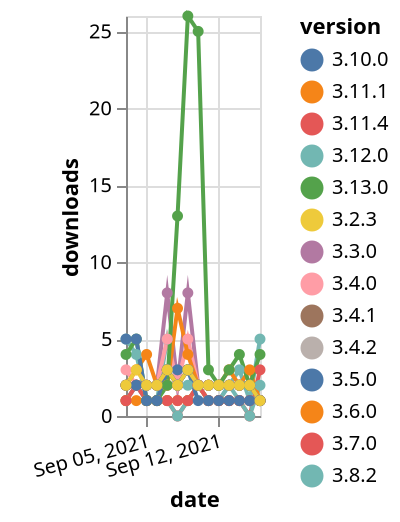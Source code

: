 {"$schema": "https://vega.github.io/schema/vega-lite/v5.json", "description": "A simple bar chart with embedded data.", "data": {"values": [{"date": "2021-09-03", "total": 1985, "delta": 1, "version": "3.7.0"}, {"date": "2021-09-04", "total": 1987, "delta": 2, "version": "3.7.0"}, {"date": "2021-09-05", "total": 1988, "delta": 1, "version": "3.7.0"}, {"date": "2021-09-06", "total": 1989, "delta": 1, "version": "3.7.0"}, {"date": "2021-09-07", "total": 1990, "delta": 1, "version": "3.7.0"}, {"date": "2021-09-08", "total": 1990, "delta": 0, "version": "3.7.0"}, {"date": "2021-09-09", "total": 1991, "delta": 1, "version": "3.7.0"}, {"date": "2021-09-10", "total": 1993, "delta": 2, "version": "3.7.0"}, {"date": "2021-09-11", "total": 1994, "delta": 1, "version": "3.7.0"}, {"date": "2021-09-12", "total": 1995, "delta": 1, "version": "3.7.0"}, {"date": "2021-09-13", "total": 1996, "delta": 1, "version": "3.7.0"}, {"date": "2021-09-14", "total": 1997, "delta": 1, "version": "3.7.0"}, {"date": "2021-09-15", "total": 1997, "delta": 0, "version": "3.7.0"}, {"date": "2021-09-16", "total": 2000, "delta": 3, "version": "3.7.0"}, {"date": "2021-09-03", "total": 974, "delta": 1, "version": "3.8.2"}, {"date": "2021-09-04", "total": 976, "delta": 2, "version": "3.8.2"}, {"date": "2021-09-05", "total": 977, "delta": 1, "version": "3.8.2"}, {"date": "2021-09-06", "total": 978, "delta": 1, "version": "3.8.2"}, {"date": "2021-09-07", "total": 979, "delta": 1, "version": "3.8.2"}, {"date": "2021-09-08", "total": 979, "delta": 0, "version": "3.8.2"}, {"date": "2021-09-09", "total": 980, "delta": 1, "version": "3.8.2"}, {"date": "2021-09-10", "total": 982, "delta": 2, "version": "3.8.2"}, {"date": "2021-09-11", "total": 983, "delta": 1, "version": "3.8.2"}, {"date": "2021-09-12", "total": 984, "delta": 1, "version": "3.8.2"}, {"date": "2021-09-13", "total": 986, "delta": 2, "version": "3.8.2"}, {"date": "2021-09-14", "total": 987, "delta": 1, "version": "3.8.2"}, {"date": "2021-09-15", "total": 987, "delta": 0, "version": "3.8.2"}, {"date": "2021-09-16", "total": 989, "delta": 2, "version": "3.8.2"}, {"date": "2021-09-03", "total": 1794, "delta": 5, "version": "3.12.0"}, {"date": "2021-09-04", "total": 1798, "delta": 4, "version": "3.12.0"}, {"date": "2021-09-05", "total": 1799, "delta": 1, "version": "3.12.0"}, {"date": "2021-09-06", "total": 1800, "delta": 1, "version": "3.12.0"}, {"date": "2021-09-07", "total": 1805, "delta": 5, "version": "3.12.0"}, {"date": "2021-09-08", "total": 1807, "delta": 2, "version": "3.12.0"}, {"date": "2021-09-09", "total": 1809, "delta": 2, "version": "3.12.0"}, {"date": "2021-09-10", "total": 1811, "delta": 2, "version": "3.12.0"}, {"date": "2021-09-11", "total": 1812, "delta": 1, "version": "3.12.0"}, {"date": "2021-09-12", "total": 1813, "delta": 1, "version": "3.12.0"}, {"date": "2021-09-13", "total": 1815, "delta": 2, "version": "3.12.0"}, {"date": "2021-09-14", "total": 1818, "delta": 3, "version": "3.12.0"}, {"date": "2021-09-15", "total": 1819, "delta": 1, "version": "3.12.0"}, {"date": "2021-09-16", "total": 1824, "delta": 5, "version": "3.12.0"}, {"date": "2021-09-03", "total": 2005, "delta": 2, "version": "3.4.2"}, {"date": "2021-09-04", "total": 2007, "delta": 2, "version": "3.4.2"}, {"date": "2021-09-05", "total": 2009, "delta": 2, "version": "3.4.2"}, {"date": "2021-09-06", "total": 2011, "delta": 2, "version": "3.4.2"}, {"date": "2021-09-07", "total": 2013, "delta": 2, "version": "3.4.2"}, {"date": "2021-09-08", "total": 2015, "delta": 2, "version": "3.4.2"}, {"date": "2021-09-09", "total": 2018, "delta": 3, "version": "3.4.2"}, {"date": "2021-09-10", "total": 2020, "delta": 2, "version": "3.4.2"}, {"date": "2021-09-11", "total": 2022, "delta": 2, "version": "3.4.2"}, {"date": "2021-09-12", "total": 2024, "delta": 2, "version": "3.4.2"}, {"date": "2021-09-13", "total": 2026, "delta": 2, "version": "3.4.2"}, {"date": "2021-09-14", "total": 2028, "delta": 2, "version": "3.4.2"}, {"date": "2021-09-15", "total": 2030, "delta": 2, "version": "3.4.2"}, {"date": "2021-09-16", "total": 2031, "delta": 1, "version": "3.4.2"}, {"date": "2021-09-03", "total": 250, "delta": 1, "version": "3.11.1"}, {"date": "2021-09-04", "total": 251, "delta": 1, "version": "3.11.1"}, {"date": "2021-09-05", "total": 252, "delta": 1, "version": "3.11.1"}, {"date": "2021-09-06", "total": 253, "delta": 1, "version": "3.11.1"}, {"date": "2021-09-07", "total": 254, "delta": 1, "version": "3.11.1"}, {"date": "2021-09-08", "total": 255, "delta": 1, "version": "3.11.1"}, {"date": "2021-09-09", "total": 256, "delta": 1, "version": "3.11.1"}, {"date": "2021-09-10", "total": 258, "delta": 2, "version": "3.11.1"}, {"date": "2021-09-11", "total": 259, "delta": 1, "version": "3.11.1"}, {"date": "2021-09-12", "total": 260, "delta": 1, "version": "3.11.1"}, {"date": "2021-09-13", "total": 261, "delta": 1, "version": "3.11.1"}, {"date": "2021-09-14", "total": 262, "delta": 1, "version": "3.11.1"}, {"date": "2021-09-15", "total": 263, "delta": 1, "version": "3.11.1"}, {"date": "2021-09-16", "total": 264, "delta": 1, "version": "3.11.1"}, {"date": "2021-09-03", "total": 5715, "delta": 2, "version": "3.3.0"}, {"date": "2021-09-04", "total": 5717, "delta": 2, "version": "3.3.0"}, {"date": "2021-09-05", "total": 5719, "delta": 2, "version": "3.3.0"}, {"date": "2021-09-06", "total": 5721, "delta": 2, "version": "3.3.0"}, {"date": "2021-09-07", "total": 5729, "delta": 8, "version": "3.3.0"}, {"date": "2021-09-08", "total": 5731, "delta": 2, "version": "3.3.0"}, {"date": "2021-09-09", "total": 5739, "delta": 8, "version": "3.3.0"}, {"date": "2021-09-10", "total": 5741, "delta": 2, "version": "3.3.0"}, {"date": "2021-09-11", "total": 5743, "delta": 2, "version": "3.3.0"}, {"date": "2021-09-12", "total": 5745, "delta": 2, "version": "3.3.0"}, {"date": "2021-09-13", "total": 5747, "delta": 2, "version": "3.3.0"}, {"date": "2021-09-14", "total": 5749, "delta": 2, "version": "3.3.0"}, {"date": "2021-09-15", "total": 5751, "delta": 2, "version": "3.3.0"}, {"date": "2021-09-16", "total": 5752, "delta": 1, "version": "3.3.0"}, {"date": "2021-09-03", "total": 5510, "delta": 3, "version": "3.4.0"}, {"date": "2021-09-04", "total": 5512, "delta": 2, "version": "3.4.0"}, {"date": "2021-09-05", "total": 5514, "delta": 2, "version": "3.4.0"}, {"date": "2021-09-06", "total": 5516, "delta": 2, "version": "3.4.0"}, {"date": "2021-09-07", "total": 5521, "delta": 5, "version": "3.4.0"}, {"date": "2021-09-08", "total": 5523, "delta": 2, "version": "3.4.0"}, {"date": "2021-09-09", "total": 5528, "delta": 5, "version": "3.4.0"}, {"date": "2021-09-10", "total": 5530, "delta": 2, "version": "3.4.0"}, {"date": "2021-09-11", "total": 5532, "delta": 2, "version": "3.4.0"}, {"date": "2021-09-12", "total": 5534, "delta": 2, "version": "3.4.0"}, {"date": "2021-09-13", "total": 5536, "delta": 2, "version": "3.4.0"}, {"date": "2021-09-14", "total": 5538, "delta": 2, "version": "3.4.0"}, {"date": "2021-09-15", "total": 5540, "delta": 2, "version": "3.4.0"}, {"date": "2021-09-16", "total": 5541, "delta": 1, "version": "3.4.0"}, {"date": "2021-09-03", "total": 338, "delta": 1, "version": "3.11.4"}, {"date": "2021-09-04", "total": 340, "delta": 2, "version": "3.11.4"}, {"date": "2021-09-05", "total": 341, "delta": 1, "version": "3.11.4"}, {"date": "2021-09-06", "total": 342, "delta": 1, "version": "3.11.4"}, {"date": "2021-09-07", "total": 343, "delta": 1, "version": "3.11.4"}, {"date": "2021-09-08", "total": 344, "delta": 1, "version": "3.11.4"}, {"date": "2021-09-09", "total": 345, "delta": 1, "version": "3.11.4"}, {"date": "2021-09-10", "total": 347, "delta": 2, "version": "3.11.4"}, {"date": "2021-09-11", "total": 348, "delta": 1, "version": "3.11.4"}, {"date": "2021-09-12", "total": 349, "delta": 1, "version": "3.11.4"}, {"date": "2021-09-13", "total": 350, "delta": 1, "version": "3.11.4"}, {"date": "2021-09-14", "total": 351, "delta": 1, "version": "3.11.4"}, {"date": "2021-09-15", "total": 352, "delta": 1, "version": "3.11.4"}, {"date": "2021-09-16", "total": 353, "delta": 1, "version": "3.11.4"}, {"date": "2021-09-03", "total": 2814, "delta": 2, "version": "3.4.1"}, {"date": "2021-09-04", "total": 2816, "delta": 2, "version": "3.4.1"}, {"date": "2021-09-05", "total": 2818, "delta": 2, "version": "3.4.1"}, {"date": "2021-09-06", "total": 2820, "delta": 2, "version": "3.4.1"}, {"date": "2021-09-07", "total": 2823, "delta": 3, "version": "3.4.1"}, {"date": "2021-09-08", "total": 2825, "delta": 2, "version": "3.4.1"}, {"date": "2021-09-09", "total": 2828, "delta": 3, "version": "3.4.1"}, {"date": "2021-09-10", "total": 2830, "delta": 2, "version": "3.4.1"}, {"date": "2021-09-11", "total": 2832, "delta": 2, "version": "3.4.1"}, {"date": "2021-09-12", "total": 2834, "delta": 2, "version": "3.4.1"}, {"date": "2021-09-13", "total": 2836, "delta": 2, "version": "3.4.1"}, {"date": "2021-09-14", "total": 2838, "delta": 2, "version": "3.4.1"}, {"date": "2021-09-15", "total": 2840, "delta": 2, "version": "3.4.1"}, {"date": "2021-09-16", "total": 2841, "delta": 1, "version": "3.4.1"}, {"date": "2021-09-03", "total": 3646, "delta": 2, "version": "3.6.0"}, {"date": "2021-09-04", "total": 3649, "delta": 3, "version": "3.6.0"}, {"date": "2021-09-05", "total": 3653, "delta": 4, "version": "3.6.0"}, {"date": "2021-09-06", "total": 3655, "delta": 2, "version": "3.6.0"}, {"date": "2021-09-07", "total": 3657, "delta": 2, "version": "3.6.0"}, {"date": "2021-09-08", "total": 3664, "delta": 7, "version": "3.6.0"}, {"date": "2021-09-09", "total": 3668, "delta": 4, "version": "3.6.0"}, {"date": "2021-09-10", "total": 3670, "delta": 2, "version": "3.6.0"}, {"date": "2021-09-11", "total": 3672, "delta": 2, "version": "3.6.0"}, {"date": "2021-09-12", "total": 3674, "delta": 2, "version": "3.6.0"}, {"date": "2021-09-13", "total": 3677, "delta": 3, "version": "3.6.0"}, {"date": "2021-09-14", "total": 3679, "delta": 2, "version": "3.6.0"}, {"date": "2021-09-15", "total": 3682, "delta": 3, "version": "3.6.0"}, {"date": "2021-09-16", "total": 3683, "delta": 1, "version": "3.6.0"}, {"date": "2021-09-03", "total": 5458, "delta": 2, "version": "3.5.0"}, {"date": "2021-09-04", "total": 5460, "delta": 2, "version": "3.5.0"}, {"date": "2021-09-05", "total": 5462, "delta": 2, "version": "3.5.0"}, {"date": "2021-09-06", "total": 5464, "delta": 2, "version": "3.5.0"}, {"date": "2021-09-07", "total": 5467, "delta": 3, "version": "3.5.0"}, {"date": "2021-09-08", "total": 5469, "delta": 2, "version": "3.5.0"}, {"date": "2021-09-09", "total": 5472, "delta": 3, "version": "3.5.0"}, {"date": "2021-09-10", "total": 5474, "delta": 2, "version": "3.5.0"}, {"date": "2021-09-11", "total": 5476, "delta": 2, "version": "3.5.0"}, {"date": "2021-09-12", "total": 5478, "delta": 2, "version": "3.5.0"}, {"date": "2021-09-13", "total": 5480, "delta": 2, "version": "3.5.0"}, {"date": "2021-09-14", "total": 5482, "delta": 2, "version": "3.5.0"}, {"date": "2021-09-15", "total": 5484, "delta": 2, "version": "3.5.0"}, {"date": "2021-09-16", "total": 5485, "delta": 1, "version": "3.5.0"}, {"date": "2021-09-03", "total": 369, "delta": 4, "version": "3.13.0"}, {"date": "2021-09-04", "total": 374, "delta": 5, "version": "3.13.0"}, {"date": "2021-09-05", "total": 375, "delta": 1, "version": "3.13.0"}, {"date": "2021-09-06", "total": 376, "delta": 1, "version": "3.13.0"}, {"date": "2021-09-07", "total": 378, "delta": 2, "version": "3.13.0"}, {"date": "2021-09-08", "total": 391, "delta": 13, "version": "3.13.0"}, {"date": "2021-09-09", "total": 417, "delta": 26, "version": "3.13.0"}, {"date": "2021-09-10", "total": 442, "delta": 25, "version": "3.13.0"}, {"date": "2021-09-11", "total": 445, "delta": 3, "version": "3.13.0"}, {"date": "2021-09-12", "total": 447, "delta": 2, "version": "3.13.0"}, {"date": "2021-09-13", "total": 450, "delta": 3, "version": "3.13.0"}, {"date": "2021-09-14", "total": 454, "delta": 4, "version": "3.13.0"}, {"date": "2021-09-15", "total": 456, "delta": 2, "version": "3.13.0"}, {"date": "2021-09-16", "total": 460, "delta": 4, "version": "3.13.0"}, {"date": "2021-09-03", "total": 942, "delta": 5, "version": "3.10.0"}, {"date": "2021-09-04", "total": 947, "delta": 5, "version": "3.10.0"}, {"date": "2021-09-05", "total": 948, "delta": 1, "version": "3.10.0"}, {"date": "2021-09-06", "total": 949, "delta": 1, "version": "3.10.0"}, {"date": "2021-09-07", "total": 952, "delta": 3, "version": "3.10.0"}, {"date": "2021-09-08", "total": 955, "delta": 3, "version": "3.10.0"}, {"date": "2021-09-09", "total": 958, "delta": 3, "version": "3.10.0"}, {"date": "2021-09-10", "total": 959, "delta": 1, "version": "3.10.0"}, {"date": "2021-09-11", "total": 960, "delta": 1, "version": "3.10.0"}, {"date": "2021-09-12", "total": 961, "delta": 1, "version": "3.10.0"}, {"date": "2021-09-13", "total": 962, "delta": 1, "version": "3.10.0"}, {"date": "2021-09-14", "total": 963, "delta": 1, "version": "3.10.0"}, {"date": "2021-09-15", "total": 964, "delta": 1, "version": "3.10.0"}, {"date": "2021-09-16", "total": 965, "delta": 1, "version": "3.10.0"}, {"date": "2021-09-03", "total": 4905, "delta": 2, "version": "3.2.3"}, {"date": "2021-09-04", "total": 4908, "delta": 3, "version": "3.2.3"}, {"date": "2021-09-05", "total": 4910, "delta": 2, "version": "3.2.3"}, {"date": "2021-09-06", "total": 4912, "delta": 2, "version": "3.2.3"}, {"date": "2021-09-07", "total": 4915, "delta": 3, "version": "3.2.3"}, {"date": "2021-09-08", "total": 4917, "delta": 2, "version": "3.2.3"}, {"date": "2021-09-09", "total": 4920, "delta": 3, "version": "3.2.3"}, {"date": "2021-09-10", "total": 4922, "delta": 2, "version": "3.2.3"}, {"date": "2021-09-11", "total": 4924, "delta": 2, "version": "3.2.3"}, {"date": "2021-09-12", "total": 4926, "delta": 2, "version": "3.2.3"}, {"date": "2021-09-13", "total": 4928, "delta": 2, "version": "3.2.3"}, {"date": "2021-09-14", "total": 4930, "delta": 2, "version": "3.2.3"}, {"date": "2021-09-15", "total": 4932, "delta": 2, "version": "3.2.3"}, {"date": "2021-09-16", "total": 4933, "delta": 1, "version": "3.2.3"}]}, "width": "container", "mark": {"type": "line", "point": {"filled": true}}, "encoding": {"x": {"field": "date", "type": "temporal", "timeUnit": "yearmonthdate", "title": "date", "axis": {"labelAngle": -15}}, "y": {"field": "delta", "type": "quantitative", "title": "downloads"}, "color": {"field": "version", "type": "nominal"}, "tooltip": {"field": "delta"}}}